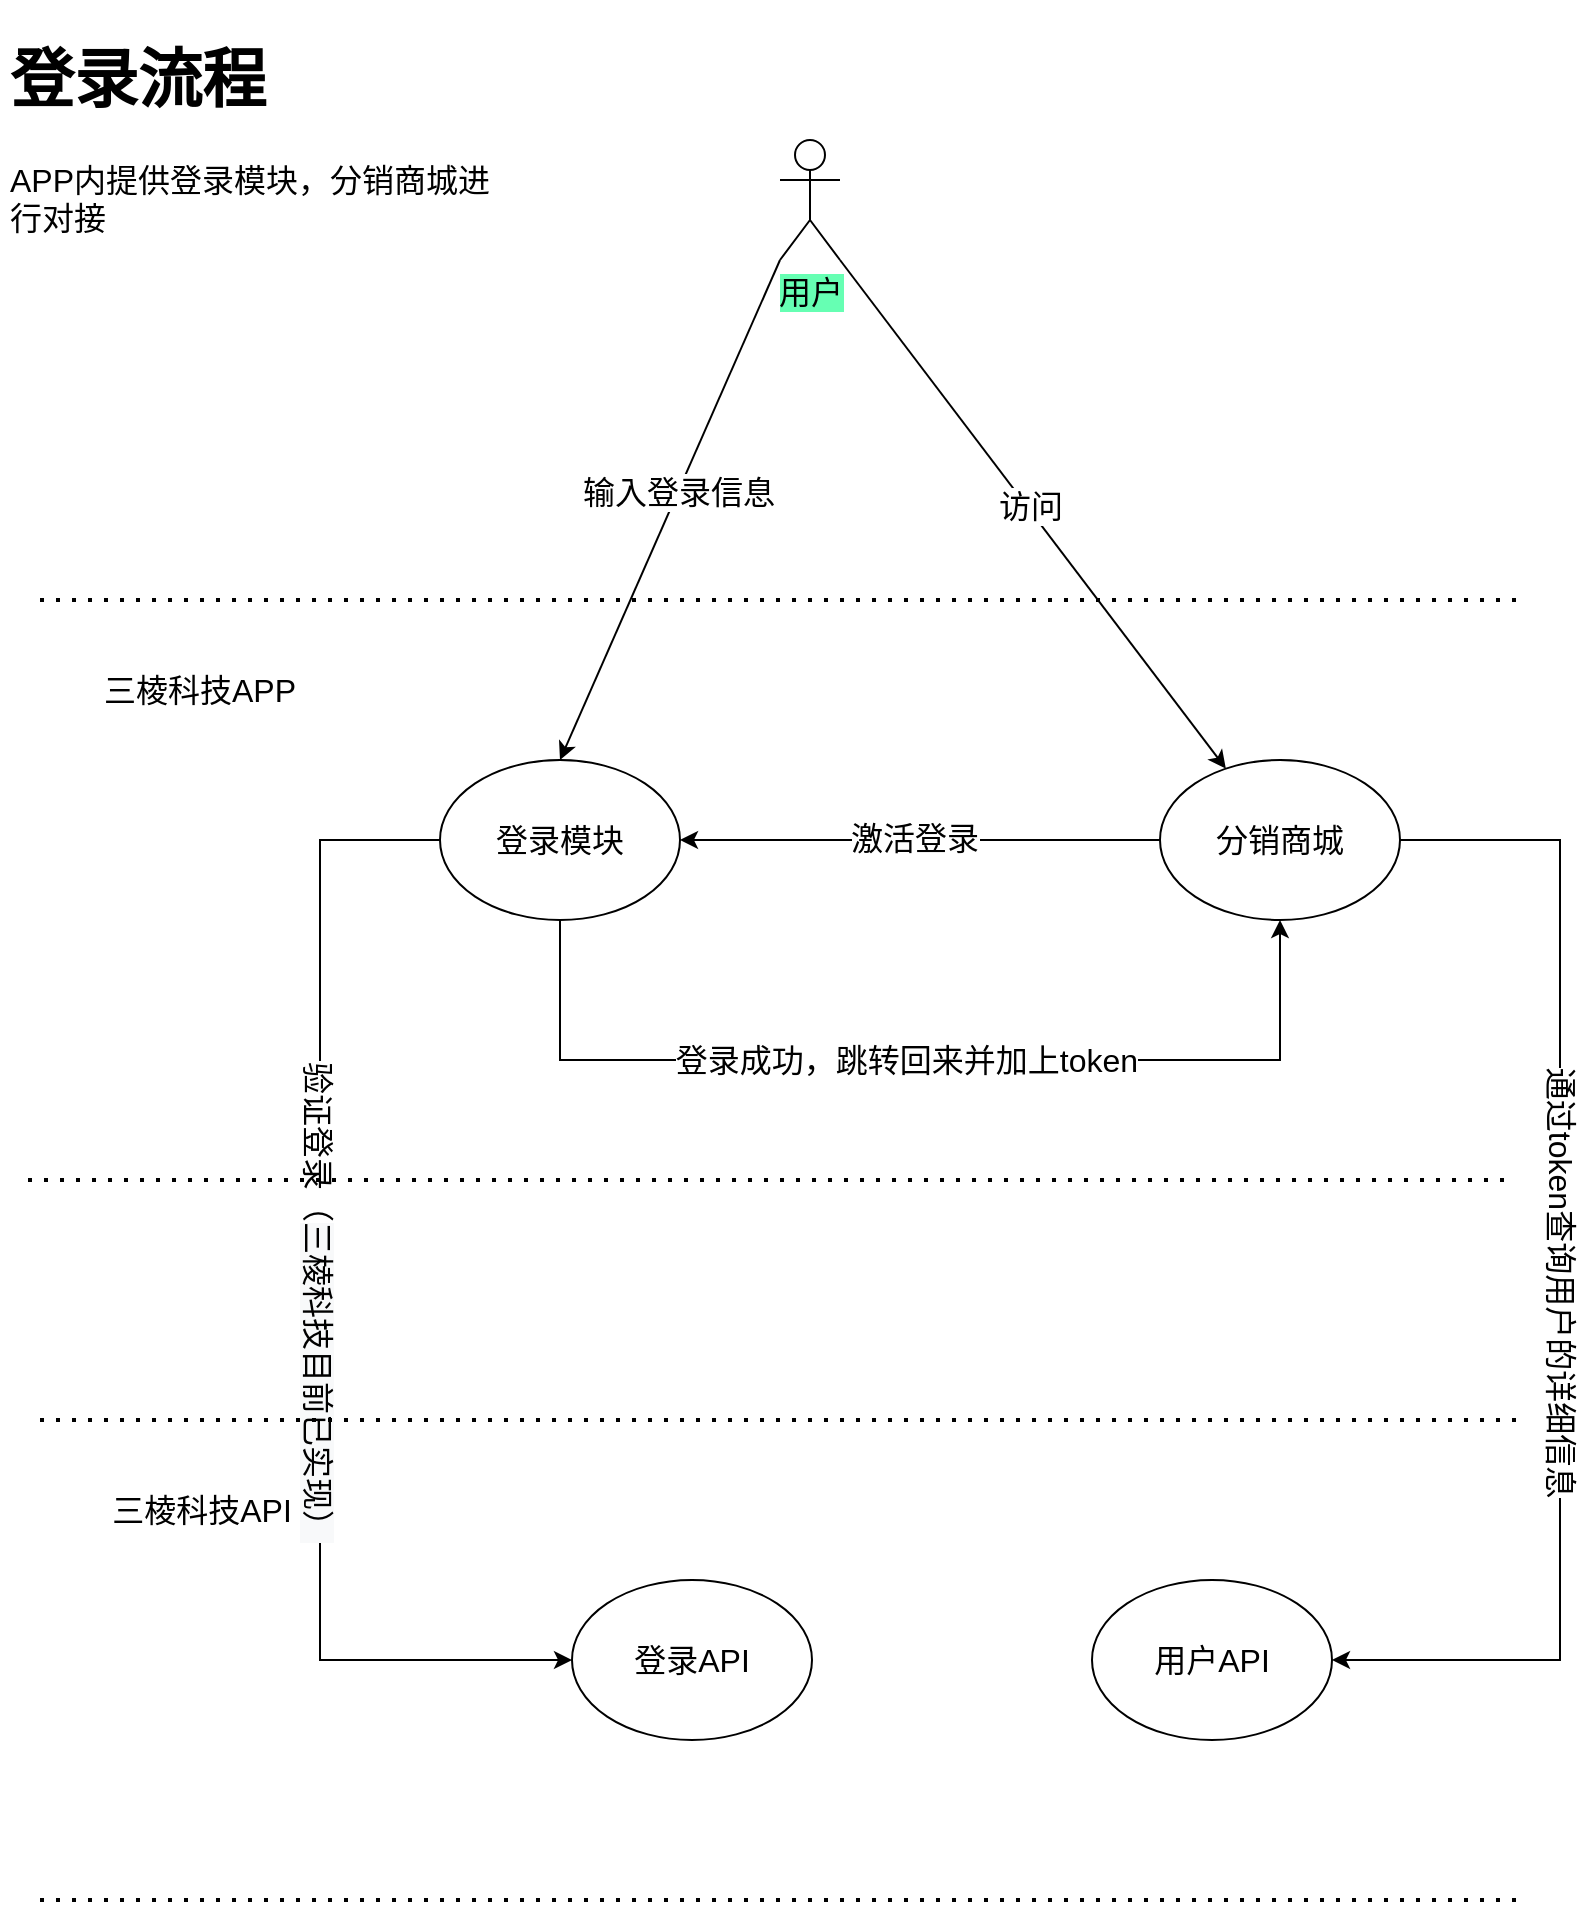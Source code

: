 <mxfile version="14.5.3" type="github">
  <diagram id="IZal-CDfWJfEBjwSl7ik" name="第 1 页">
    <mxGraphModel dx="1481" dy="1079" grid="1" gridSize="10" guides="1" tooltips="1" connect="1" arrows="1" fold="1" page="1" pageScale="1" pageWidth="827" pageHeight="1169" math="0" shadow="0">
      <root>
        <mxCell id="0" />
        <mxCell id="1" parent="0" />
        <mxCell id="C_QCUCFtFb6yNc336R0_-2" value="" style="endArrow=none;dashed=1;html=1;dashPattern=1 3;strokeWidth=2;" edge="1" parent="1">
          <mxGeometry width="50" height="50" relative="1" as="geometry">
            <mxPoint x="30" y="310" as="sourcePoint" />
            <mxPoint x="770" y="310" as="targetPoint" />
          </mxGeometry>
        </mxCell>
        <mxCell id="C_QCUCFtFb6yNc336R0_-3" value="三棱科技APP" style="text;html=1;strokeColor=none;fillColor=none;align=center;verticalAlign=middle;whiteSpace=wrap;rounded=0;fontSize=16;" vertex="1" parent="1">
          <mxGeometry x="40" y="340" width="140" height="30" as="geometry" />
        </mxCell>
        <mxCell id="C_QCUCFtFb6yNc336R0_-19" style="edgeStyle=orthogonalEdgeStyle;rounded=0;orthogonalLoop=1;jettySize=auto;html=1;exitX=0.5;exitY=1;exitDx=0;exitDy=0;entryX=0.5;entryY=1;entryDx=0;entryDy=0;fontSize=16;" edge="1" parent="1" source="C_QCUCFtFb6yNc336R0_-4" target="C_QCUCFtFb6yNc336R0_-8">
          <mxGeometry relative="1" as="geometry">
            <Array as="points">
              <mxPoint x="290" y="540" />
              <mxPoint x="650" y="540" />
            </Array>
          </mxGeometry>
        </mxCell>
        <mxCell id="C_QCUCFtFb6yNc336R0_-23" value="登录成功，跳转回来并加上token" style="edgeLabel;html=1;align=center;verticalAlign=middle;resizable=0;points=[];fontSize=16;" vertex="1" connectable="0" parent="C_QCUCFtFb6yNc336R0_-19">
          <mxGeometry x="-0.028" relative="1" as="geometry">
            <mxPoint as="offset" />
          </mxGeometry>
        </mxCell>
        <mxCell id="C_QCUCFtFb6yNc336R0_-31" style="edgeStyle=orthogonalEdgeStyle;rounded=0;orthogonalLoop=1;jettySize=auto;html=1;exitX=0;exitY=0.5;exitDx=0;exitDy=0;entryX=0;entryY=0.5;entryDx=0;entryDy=0;fontSize=16;" edge="1" parent="1" source="C_QCUCFtFb6yNc336R0_-4" target="C_QCUCFtFb6yNc336R0_-30">
          <mxGeometry relative="1" as="geometry">
            <Array as="points">
              <mxPoint x="170" y="430" />
              <mxPoint x="170" y="840" />
            </Array>
          </mxGeometry>
        </mxCell>
        <mxCell id="C_QCUCFtFb6yNc336R0_-32" value="验证登录（&lt;span style=&quot;background-color: rgb(248 , 249 , 250)&quot;&gt;三棱科技目前已实现）&lt;/span&gt;" style="edgeLabel;html=1;align=center;verticalAlign=middle;resizable=0;points=[];fontSize=16;rotation=90;" vertex="1" connectable="0" parent="C_QCUCFtFb6yNc336R0_-31">
          <mxGeometry x="-0.104" y="-1" relative="1" as="geometry">
            <mxPoint y="23" as="offset" />
          </mxGeometry>
        </mxCell>
        <mxCell id="C_QCUCFtFb6yNc336R0_-4" value="登录模块" style="ellipse;whiteSpace=wrap;html=1;fontSize=16;" vertex="1" parent="1">
          <mxGeometry x="230" y="390" width="120" height="80" as="geometry" />
        </mxCell>
        <mxCell id="C_QCUCFtFb6yNc336R0_-10" style="rounded=0;orthogonalLoop=1;jettySize=auto;html=1;exitX=1;exitY=1;exitDx=0;exitDy=0;exitPerimeter=0;fontSize=16;" edge="1" parent="1" source="C_QCUCFtFb6yNc336R0_-5" target="C_QCUCFtFb6yNc336R0_-8">
          <mxGeometry relative="1" as="geometry" />
        </mxCell>
        <mxCell id="C_QCUCFtFb6yNc336R0_-13" value="访问" style="edgeLabel;html=1;align=center;verticalAlign=middle;resizable=0;points=[];fontSize=16;" vertex="1" connectable="0" parent="C_QCUCFtFb6yNc336R0_-10">
          <mxGeometry x="-0.031" relative="1" as="geometry">
            <mxPoint x="1" as="offset" />
          </mxGeometry>
        </mxCell>
        <mxCell id="C_QCUCFtFb6yNc336R0_-17" style="edgeStyle=none;rounded=0;orthogonalLoop=1;jettySize=auto;html=1;exitX=0;exitY=1;exitDx=0;exitDy=0;exitPerimeter=0;entryX=0.5;entryY=0;entryDx=0;entryDy=0;fontSize=16;" edge="1" parent="1" source="C_QCUCFtFb6yNc336R0_-5" target="C_QCUCFtFb6yNc336R0_-4">
          <mxGeometry relative="1" as="geometry" />
        </mxCell>
        <mxCell id="C_QCUCFtFb6yNc336R0_-18" value="输入登录信息" style="edgeLabel;html=1;align=center;verticalAlign=middle;resizable=0;points=[];fontSize=16;" vertex="1" connectable="0" parent="C_QCUCFtFb6yNc336R0_-17">
          <mxGeometry x="-0.07" relative="1" as="geometry">
            <mxPoint as="offset" />
          </mxGeometry>
        </mxCell>
        <mxCell id="C_QCUCFtFb6yNc336R0_-5" value="用户" style="shape=umlActor;verticalLabelPosition=bottom;verticalAlign=top;html=1;outlineConnect=0;fontSize=16;labelBackgroundColor=#66FFB3;" vertex="1" parent="1">
          <mxGeometry x="400" y="80" width="30" height="60" as="geometry" />
        </mxCell>
        <mxCell id="C_QCUCFtFb6yNc336R0_-11" style="edgeStyle=none;rounded=0;orthogonalLoop=1;jettySize=auto;html=1;exitX=0;exitY=0.5;exitDx=0;exitDy=0;fontSize=16;" edge="1" parent="1" source="C_QCUCFtFb6yNc336R0_-8" target="C_QCUCFtFb6yNc336R0_-4">
          <mxGeometry relative="1" as="geometry" />
        </mxCell>
        <mxCell id="C_QCUCFtFb6yNc336R0_-12" value="激活登录" style="edgeLabel;html=1;align=center;verticalAlign=middle;resizable=0;points=[];fontSize=16;" vertex="1" connectable="0" parent="C_QCUCFtFb6yNc336R0_-11">
          <mxGeometry x="0.025" y="-1" relative="1" as="geometry">
            <mxPoint as="offset" />
          </mxGeometry>
        </mxCell>
        <mxCell id="C_QCUCFtFb6yNc336R0_-28" style="edgeStyle=orthogonalEdgeStyle;rounded=0;orthogonalLoop=1;jettySize=auto;html=1;exitX=1;exitY=0.5;exitDx=0;exitDy=0;entryX=1;entryY=0.5;entryDx=0;entryDy=0;fontSize=16;" edge="1" parent="1" source="C_QCUCFtFb6yNc336R0_-8" target="C_QCUCFtFb6yNc336R0_-27">
          <mxGeometry relative="1" as="geometry">
            <Array as="points">
              <mxPoint x="790" y="430" />
              <mxPoint x="790" y="840" />
            </Array>
          </mxGeometry>
        </mxCell>
        <mxCell id="C_QCUCFtFb6yNc336R0_-29" value="通过token查询用户的详细信息" style="edgeLabel;html=1;align=center;verticalAlign=middle;resizable=0;points=[];fontSize=16;rotation=90;" vertex="1" connectable="0" parent="C_QCUCFtFb6yNc336R0_-28">
          <mxGeometry x="0.077" y="1" relative="1" as="geometry">
            <mxPoint y="-25" as="offset" />
          </mxGeometry>
        </mxCell>
        <mxCell id="C_QCUCFtFb6yNc336R0_-8" value="分销商城" style="ellipse;whiteSpace=wrap;html=1;fontSize=16;" vertex="1" parent="1">
          <mxGeometry x="590" y="390" width="120" height="80" as="geometry" />
        </mxCell>
        <mxCell id="C_QCUCFtFb6yNc336R0_-9" value="" style="endArrow=none;dashed=1;html=1;dashPattern=1 3;strokeWidth=2;" edge="1" parent="1">
          <mxGeometry width="50" height="50" relative="1" as="geometry">
            <mxPoint x="24" y="600" as="sourcePoint" />
            <mxPoint x="764" y="600" as="targetPoint" />
          </mxGeometry>
        </mxCell>
        <mxCell id="C_QCUCFtFb6yNc336R0_-15" value="&lt;h1&gt;登录流程&lt;/h1&gt;&lt;p&gt;APP内提供登录模块，分销商城进行对接&lt;/p&gt;" style="text;html=1;strokeColor=none;fillColor=none;spacing=5;spacingTop=-20;whiteSpace=wrap;overflow=hidden;rounded=0;fontSize=16;" vertex="1" parent="1">
          <mxGeometry x="10" y="20" width="260" height="150" as="geometry" />
        </mxCell>
        <mxCell id="C_QCUCFtFb6yNc336R0_-24" value="" style="endArrow=none;dashed=1;html=1;dashPattern=1 3;strokeWidth=2;" edge="1" parent="1">
          <mxGeometry width="50" height="50" relative="1" as="geometry">
            <mxPoint x="30" y="720" as="sourcePoint" />
            <mxPoint x="770" y="720" as="targetPoint" />
          </mxGeometry>
        </mxCell>
        <mxCell id="C_QCUCFtFb6yNc336R0_-25" value="" style="endArrow=none;dashed=1;html=1;dashPattern=1 3;strokeWidth=2;" edge="1" parent="1">
          <mxGeometry width="50" height="50" relative="1" as="geometry">
            <mxPoint x="30" y="960" as="sourcePoint" />
            <mxPoint x="770" y="960" as="targetPoint" />
          </mxGeometry>
        </mxCell>
        <mxCell id="C_QCUCFtFb6yNc336R0_-26" value="三棱科技API" style="text;html=1;strokeColor=none;fillColor=none;align=center;verticalAlign=middle;whiteSpace=wrap;rounded=0;fontSize=16;" vertex="1" parent="1">
          <mxGeometry x="46" y="750" width="130" height="30" as="geometry" />
        </mxCell>
        <mxCell id="C_QCUCFtFb6yNc336R0_-27" value="用户API" style="ellipse;whiteSpace=wrap;html=1;fontSize=16;" vertex="1" parent="1">
          <mxGeometry x="556" y="800" width="120" height="80" as="geometry" />
        </mxCell>
        <mxCell id="C_QCUCFtFb6yNc336R0_-30" value="登录API" style="ellipse;whiteSpace=wrap;html=1;fontSize=16;" vertex="1" parent="1">
          <mxGeometry x="296" y="800" width="120" height="80" as="geometry" />
        </mxCell>
      </root>
    </mxGraphModel>
  </diagram>
</mxfile>
